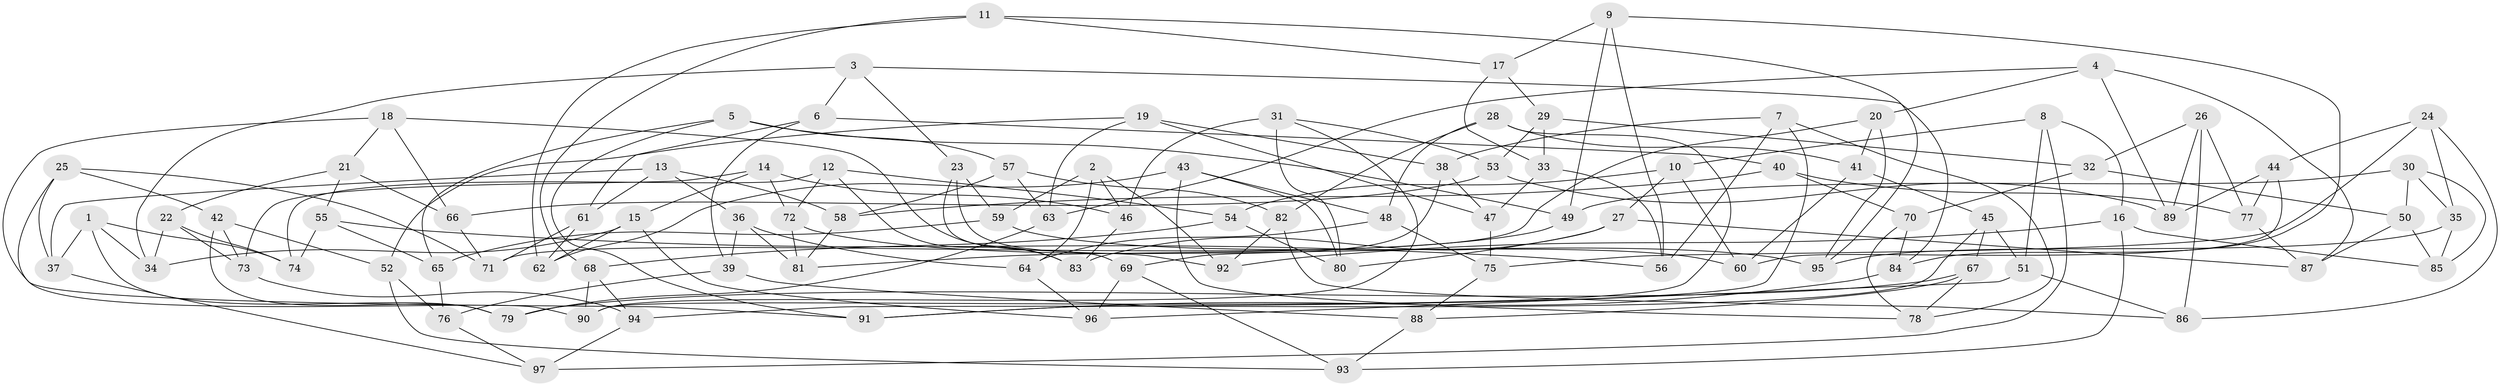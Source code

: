 // Generated by graph-tools (version 1.1) at 2025/03/03/09/25 03:03:09]
// undirected, 97 vertices, 194 edges
graph export_dot {
graph [start="1"]
  node [color=gray90,style=filled];
  1;
  2;
  3;
  4;
  5;
  6;
  7;
  8;
  9;
  10;
  11;
  12;
  13;
  14;
  15;
  16;
  17;
  18;
  19;
  20;
  21;
  22;
  23;
  24;
  25;
  26;
  27;
  28;
  29;
  30;
  31;
  32;
  33;
  34;
  35;
  36;
  37;
  38;
  39;
  40;
  41;
  42;
  43;
  44;
  45;
  46;
  47;
  48;
  49;
  50;
  51;
  52;
  53;
  54;
  55;
  56;
  57;
  58;
  59;
  60;
  61;
  62;
  63;
  64;
  65;
  66;
  67;
  68;
  69;
  70;
  71;
  72;
  73;
  74;
  75;
  76;
  77;
  78;
  79;
  80;
  81;
  82;
  83;
  84;
  85;
  86;
  87;
  88;
  89;
  90;
  91;
  92;
  93;
  94;
  95;
  96;
  97;
  1 -- 37;
  1 -- 74;
  1 -- 79;
  1 -- 34;
  2 -- 64;
  2 -- 59;
  2 -- 46;
  2 -- 92;
  3 -- 34;
  3 -- 6;
  3 -- 23;
  3 -- 84;
  4 -- 87;
  4 -- 20;
  4 -- 89;
  4 -- 63;
  5 -- 91;
  5 -- 49;
  5 -- 57;
  5 -- 65;
  6 -- 61;
  6 -- 40;
  6 -- 39;
  7 -- 78;
  7 -- 56;
  7 -- 94;
  7 -- 38;
  8 -- 97;
  8 -- 10;
  8 -- 51;
  8 -- 16;
  9 -- 56;
  9 -- 84;
  9 -- 49;
  9 -- 17;
  10 -- 54;
  10 -- 60;
  10 -- 27;
  11 -- 68;
  11 -- 62;
  11 -- 17;
  11 -- 95;
  12 -- 74;
  12 -- 83;
  12 -- 72;
  12 -- 54;
  13 -- 37;
  13 -- 36;
  13 -- 61;
  13 -- 58;
  14 -- 72;
  14 -- 73;
  14 -- 15;
  14 -- 46;
  15 -- 62;
  15 -- 96;
  15 -- 34;
  16 -- 92;
  16 -- 85;
  16 -- 93;
  17 -- 29;
  17 -- 33;
  18 -- 66;
  18 -- 21;
  18 -- 91;
  18 -- 83;
  19 -- 38;
  19 -- 63;
  19 -- 52;
  19 -- 47;
  20 -- 95;
  20 -- 41;
  20 -- 71;
  21 -- 66;
  21 -- 22;
  21 -- 55;
  22 -- 73;
  22 -- 34;
  22 -- 74;
  23 -- 92;
  23 -- 59;
  23 -- 69;
  24 -- 44;
  24 -- 86;
  24 -- 75;
  24 -- 35;
  25 -- 37;
  25 -- 71;
  25 -- 42;
  25 -- 90;
  26 -- 89;
  26 -- 77;
  26 -- 86;
  26 -- 32;
  27 -- 87;
  27 -- 83;
  27 -- 80;
  28 -- 82;
  28 -- 41;
  28 -- 48;
  28 -- 90;
  29 -- 53;
  29 -- 32;
  29 -- 33;
  30 -- 50;
  30 -- 49;
  30 -- 35;
  30 -- 85;
  31 -- 46;
  31 -- 80;
  31 -- 90;
  31 -- 53;
  32 -- 70;
  32 -- 50;
  33 -- 56;
  33 -- 47;
  35 -- 85;
  35 -- 95;
  36 -- 81;
  36 -- 39;
  36 -- 64;
  37 -- 97;
  38 -- 47;
  38 -- 69;
  39 -- 88;
  39 -- 76;
  40 -- 77;
  40 -- 58;
  40 -- 70;
  41 -- 45;
  41 -- 60;
  42 -- 52;
  42 -- 79;
  42 -- 73;
  43 -- 78;
  43 -- 80;
  43 -- 62;
  43 -- 48;
  44 -- 77;
  44 -- 89;
  44 -- 60;
  45 -- 51;
  45 -- 67;
  45 -- 91;
  46 -- 83;
  47 -- 75;
  48 -- 75;
  48 -- 64;
  49 -- 81;
  50 -- 87;
  50 -- 85;
  51 -- 96;
  51 -- 86;
  52 -- 76;
  52 -- 93;
  53 -- 66;
  53 -- 89;
  54 -- 68;
  54 -- 80;
  55 -- 74;
  55 -- 56;
  55 -- 65;
  57 -- 63;
  57 -- 82;
  57 -- 58;
  58 -- 81;
  59 -- 60;
  59 -- 65;
  61 -- 71;
  61 -- 62;
  63 -- 79;
  64 -- 96;
  65 -- 76;
  66 -- 71;
  67 -- 78;
  67 -- 79;
  67 -- 88;
  68 -- 90;
  68 -- 94;
  69 -- 96;
  69 -- 93;
  70 -- 84;
  70 -- 78;
  72 -- 95;
  72 -- 81;
  73 -- 94;
  75 -- 88;
  76 -- 97;
  77 -- 87;
  82 -- 92;
  82 -- 86;
  84 -- 91;
  88 -- 93;
  94 -- 97;
}
